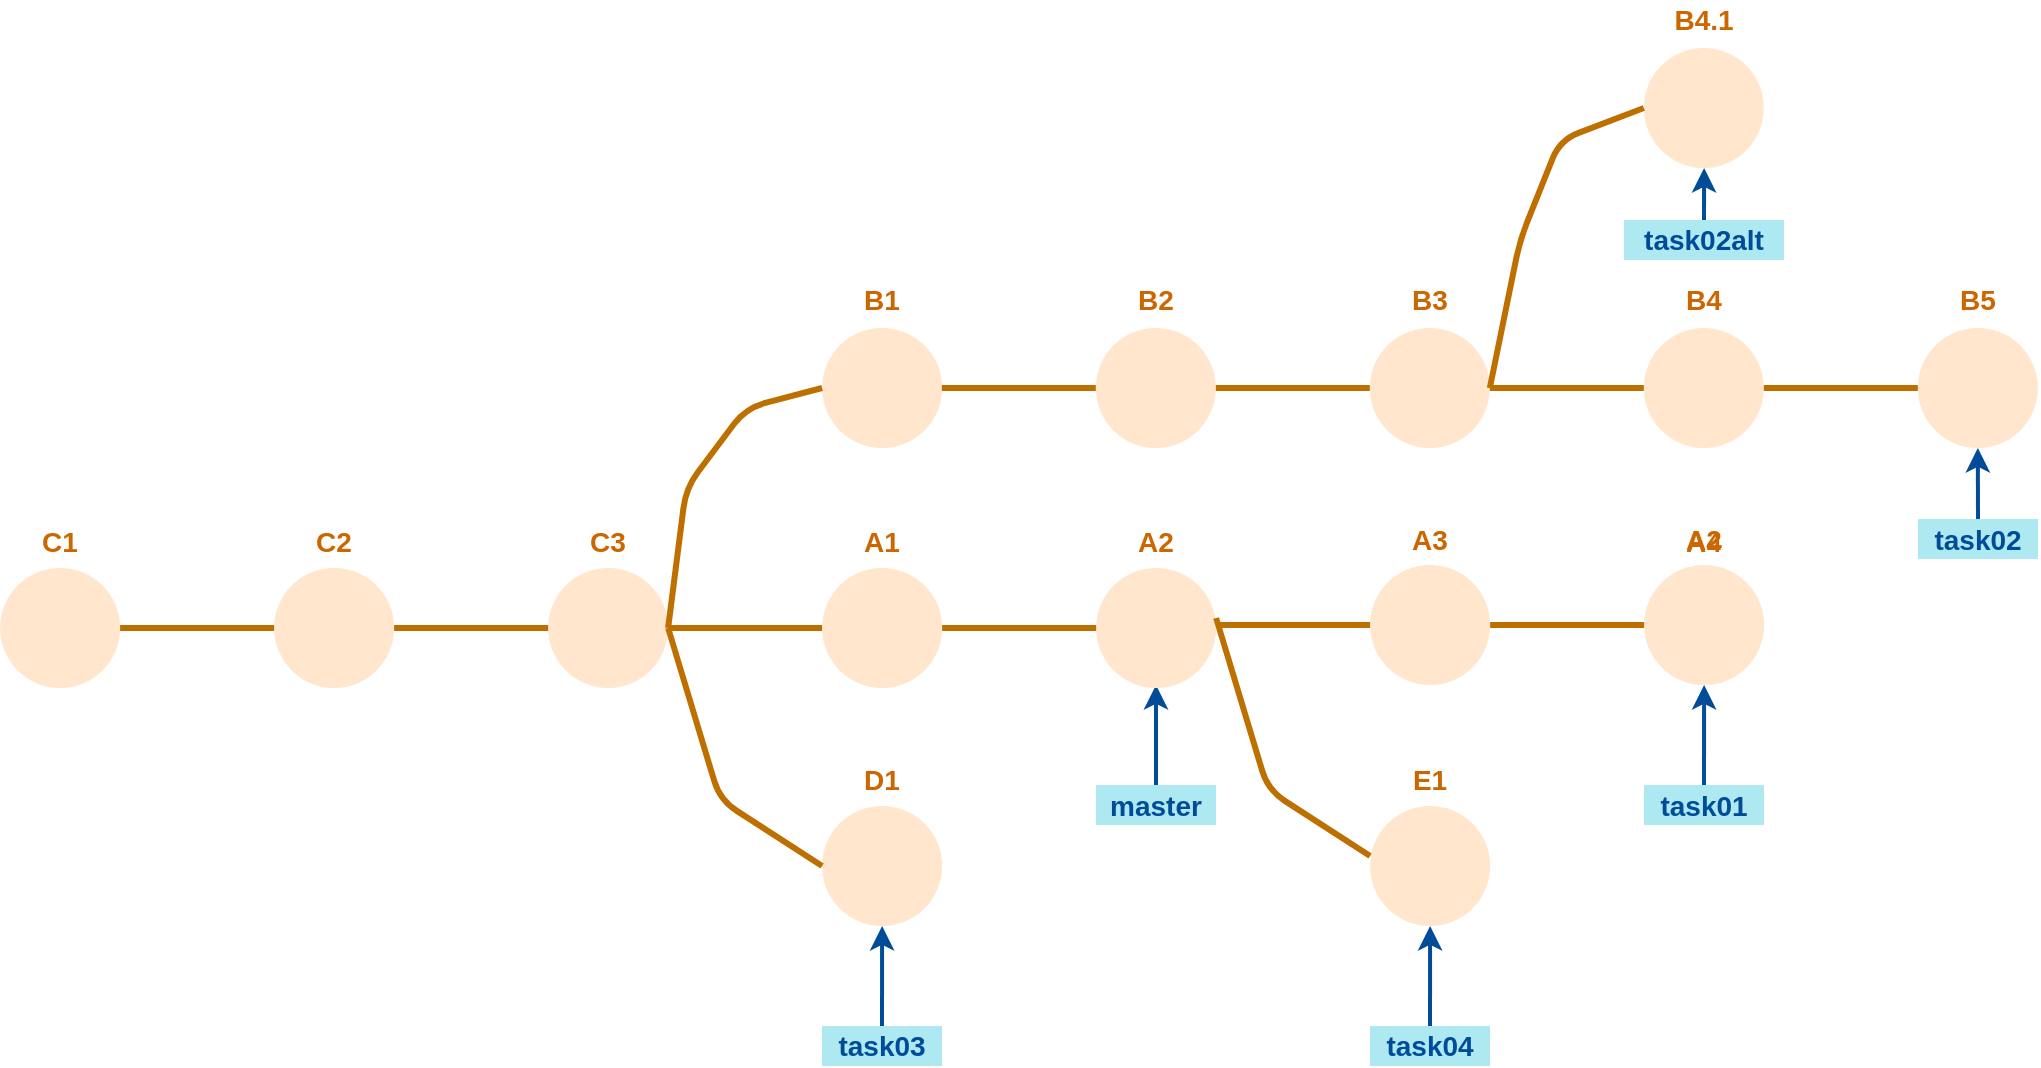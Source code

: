 <mxfile version="12.1.3" type="device" pages="1"><diagram id="HAET5fpl5bqPvAFkC88v" name="Page-1"><mxGraphModel dx="1793" dy="953" grid="1" gridSize="10" guides="1" tooltips="1" connect="1" arrows="1" fold="1" page="1" pageScale="1" pageWidth="1100" pageHeight="1169" math="0" shadow="0"><root><mxCell id="0"/><mxCell id="1" parent="0"/><mxCell id="RzXMd3EYwnXnFl7FY2C6-52" value="task02" style="text;html=1;strokeColor=none;fillColor=#AEE9F2;align=center;verticalAlign=middle;whiteSpace=wrap;rounded=0;fontStyle=1;fontSize=14;fontColor=#004C99;labelBorderColor=none;" vertex="1" parent="1"><mxGeometry x="1012" y="299.5" width="60" height="20" as="geometry"/></mxCell><mxCell id="RzXMd3EYwnXnFl7FY2C6-12" value="" style="ellipse;whiteSpace=wrap;html=1;aspect=fixed;fillColor=#FFE6CC;strokeColor=none;" vertex="1" parent="1"><mxGeometry x="53.059" y="324" width="60" height="60" as="geometry"/></mxCell><mxCell id="RzXMd3EYwnXnFl7FY2C6-13" value="" style="ellipse;whiteSpace=wrap;html=1;aspect=fixed;fillColor=#FFE6CC;strokeColor=none;" vertex="1" parent="1"><mxGeometry x="190.059" y="324" width="60" height="60" as="geometry"/></mxCell><mxCell id="RzXMd3EYwnXnFl7FY2C6-14" value="" style="endArrow=none;html=1;entryX=1;entryY=0.5;entryDx=0;entryDy=0;exitX=0;exitY=0.5;exitDx=0;exitDy=0;endFill=0;fillColor=#f0a30a;strokeColor=#BD7000;strokeWidth=3;" edge="1" parent="1" source="RzXMd3EYwnXnFl7FY2C6-13" target="RzXMd3EYwnXnFl7FY2C6-12"><mxGeometry width="50" height="50" relative="1" as="geometry"><mxPoint x="53.059" y="474" as="sourcePoint"/><mxPoint x="103.059" y="424" as="targetPoint"/></mxGeometry></mxCell><mxCell id="RzXMd3EYwnXnFl7FY2C6-15" value="C1" style="text;html=1;strokeColor=none;fillColor=none;align=center;verticalAlign=middle;whiteSpace=wrap;rounded=0;fontStyle=1;fontSize=14;fontColor=#CC6600;" vertex="1" parent="1"><mxGeometry x="63.059" y="301" width="40" height="20" as="geometry"/></mxCell><mxCell id="RzXMd3EYwnXnFl7FY2C6-16" value="C2" style="text;html=1;strokeColor=none;fillColor=none;align=center;verticalAlign=middle;whiteSpace=wrap;rounded=0;fontStyle=1;fontSize=14;fontColor=#CC6600;" vertex="1" parent="1"><mxGeometry x="200.059" y="301" width="40" height="20" as="geometry"/></mxCell><mxCell id="RzXMd3EYwnXnFl7FY2C6-17" value="" style="ellipse;whiteSpace=wrap;html=1;aspect=fixed;fillColor=#FFE6CC;strokeColor=none;" vertex="1" parent="1"><mxGeometry x="327.059" y="324" width="60" height="60" as="geometry"/></mxCell><mxCell id="RzXMd3EYwnXnFl7FY2C6-18" value="" style="endArrow=none;html=1;entryX=1;entryY=0.5;entryDx=0;entryDy=0;exitX=0;exitY=0.5;exitDx=0;exitDy=0;endFill=0;fillColor=#f0a30a;strokeColor=#BD7000;strokeWidth=3;" edge="1" parent="1" source="RzXMd3EYwnXnFl7FY2C6-17"><mxGeometry width="50" height="50" relative="1" as="geometry"><mxPoint x="190.059" y="474" as="sourcePoint"/><mxPoint x="250.059" y="354" as="targetPoint"/></mxGeometry></mxCell><mxCell id="RzXMd3EYwnXnFl7FY2C6-19" value="C3" style="text;html=1;strokeColor=none;fillColor=none;align=center;verticalAlign=middle;whiteSpace=wrap;rounded=0;fontStyle=1;fontSize=14;fontColor=#CC6600;" vertex="1" parent="1"><mxGeometry x="337.059" y="301" width="40" height="20" as="geometry"/></mxCell><mxCell id="RzXMd3EYwnXnFl7FY2C6-20" value="master" style="text;html=1;strokeColor=none;fillColor=#AEE9F2;align=center;verticalAlign=middle;whiteSpace=wrap;rounded=0;fontStyle=1;fontSize=14;fontColor=#004C99;" vertex="1" parent="1"><mxGeometry x="601" y="432.5" width="60" height="20" as="geometry"/></mxCell><mxCell id="RzXMd3EYwnXnFl7FY2C6-21" value="" style="endArrow=classic;html=1;strokeColor=#004C99;fillColor=#FFB366;fontColor=#07733D;exitX=0.5;exitY=0;exitDx=0;exitDy=0;entryX=0.5;entryY=1;entryDx=0;entryDy=0;strokeWidth=2;" edge="1" parent="1" source="RzXMd3EYwnXnFl7FY2C6-20"><mxGeometry width="50" height="50" relative="1" as="geometry"><mxPoint x="641" y="272.5" as="sourcePoint"/><mxPoint x="631" y="382.5" as="targetPoint"/></mxGeometry></mxCell><mxCell id="RzXMd3EYwnXnFl7FY2C6-22" value="" style="ellipse;whiteSpace=wrap;html=1;aspect=fixed;fillColor=#FFE6CC;strokeColor=none;" vertex="1" parent="1"><mxGeometry x="464.059" y="324" width="60" height="60" as="geometry"/></mxCell><mxCell id="RzXMd3EYwnXnFl7FY2C6-23" value="" style="endArrow=none;html=1;entryX=1;entryY=0.5;entryDx=0;entryDy=0;exitX=0;exitY=0.5;exitDx=0;exitDy=0;endFill=0;fillColor=#f0a30a;strokeColor=#BD7000;strokeWidth=3;" edge="1" parent="1" source="RzXMd3EYwnXnFl7FY2C6-22"><mxGeometry width="50" height="50" relative="1" as="geometry"><mxPoint x="327.059" y="474" as="sourcePoint"/><mxPoint x="387.059" y="354" as="targetPoint"/></mxGeometry></mxCell><mxCell id="RzXMd3EYwnXnFl7FY2C6-24" value="A1" style="text;html=1;strokeColor=none;fillColor=none;align=center;verticalAlign=middle;whiteSpace=wrap;rounded=0;fontStyle=1;fontSize=14;fontColor=#CC6600;" vertex="1" parent="1"><mxGeometry x="474.059" y="301" width="40" height="20" as="geometry"/></mxCell><mxCell id="RzXMd3EYwnXnFl7FY2C6-25" value="" style="ellipse;whiteSpace=wrap;html=1;aspect=fixed;fillColor=#FFE6CC;strokeColor=none;" vertex="1" parent="1"><mxGeometry x="464.059" y="204" width="60" height="60" as="geometry"/></mxCell><mxCell id="RzXMd3EYwnXnFl7FY2C6-26" value="B2" style="text;html=1;strokeColor=none;fillColor=none;align=center;verticalAlign=middle;whiteSpace=wrap;rounded=0;fontStyle=1;fontSize=14;fontColor=#CC6600;" vertex="1" parent="1"><mxGeometry x="611.059" y="180" width="40" height="20" as="geometry"/></mxCell><mxCell id="RzXMd3EYwnXnFl7FY2C6-27" value="" style="endArrow=none;html=1;entryX=1;entryY=0.5;entryDx=0;entryDy=0;exitX=0;exitY=0.5;exitDx=0;exitDy=0;endFill=0;fillColor=#f0a30a;strokeColor=#BD7000;strokeWidth=3;" edge="1" parent="1" source="RzXMd3EYwnXnFl7FY2C6-25"><mxGeometry width="50" height="50" relative="1" as="geometry"><mxPoint x="474.059" y="364" as="sourcePoint"/><mxPoint x="387.059" y="354" as="targetPoint"/><Array as="points"><mxPoint x="426" y="244"/><mxPoint x="396" y="284"/></Array></mxGeometry></mxCell><mxCell id="RzXMd3EYwnXnFl7FY2C6-28" value="" style="ellipse;whiteSpace=wrap;html=1;aspect=fixed;fillColor=#FFE6CC;strokeColor=none;" vertex="1" parent="1"><mxGeometry x="600.912" y="204" width="60" height="60" as="geometry"/></mxCell><mxCell id="RzXMd3EYwnXnFl7FY2C6-29" value="" style="endArrow=none;html=1;entryX=1;entryY=0.5;entryDx=0;entryDy=0;exitX=0;exitY=0.5;exitDx=0;exitDy=0;endFill=0;fillColor=#f0a30a;strokeColor=#BD7000;strokeWidth=3;" edge="1" parent="1" source="RzXMd3EYwnXnFl7FY2C6-28"><mxGeometry width="50" height="50" relative="1" as="geometry"><mxPoint x="463.912" y="354" as="sourcePoint"/><mxPoint x="523.912" y="234" as="targetPoint"/></mxGeometry></mxCell><mxCell id="RzXMd3EYwnXnFl7FY2C6-30" value="B1" style="text;html=1;strokeColor=none;fillColor=none;align=center;verticalAlign=middle;whiteSpace=wrap;rounded=0;fontStyle=1;fontSize=14;fontColor=#CC6600;" vertex="1" parent="1"><mxGeometry x="473.912" y="180" width="40" height="20" as="geometry"/></mxCell><mxCell id="RzXMd3EYwnXnFl7FY2C6-32" value="B3" style="text;html=1;strokeColor=none;fillColor=none;align=center;verticalAlign=middle;whiteSpace=wrap;rounded=0;fontStyle=1;fontSize=14;fontColor=#CC6600;" vertex="1" parent="1"><mxGeometry x="748.059" y="180" width="40" height="20" as="geometry"/></mxCell><mxCell id="RzXMd3EYwnXnFl7FY2C6-34" value="" style="ellipse;whiteSpace=wrap;html=1;aspect=fixed;fillColor=#FFE6CC;strokeColor=none;" vertex="1" parent="1"><mxGeometry x="737.912" y="204" width="60" height="60" as="geometry"/></mxCell><mxCell id="RzXMd3EYwnXnFl7FY2C6-35" value="" style="endArrow=none;html=1;entryX=1;entryY=0.5;entryDx=0;entryDy=0;exitX=0;exitY=0.5;exitDx=0;exitDy=0;endFill=0;fillColor=#f0a30a;strokeColor=#BD7000;strokeWidth=3;" edge="1" parent="1" source="RzXMd3EYwnXnFl7FY2C6-34"><mxGeometry width="50" height="50" relative="1" as="geometry"><mxPoint x="600.912" y="354" as="sourcePoint"/><mxPoint x="660.912" y="234" as="targetPoint"/></mxGeometry></mxCell><mxCell id="RzXMd3EYwnXnFl7FY2C6-37" value="" style="ellipse;whiteSpace=wrap;html=1;aspect=fixed;fillColor=#FFE6CC;strokeColor=none;" vertex="1" parent="1"><mxGeometry x="601.059" y="324" width="60" height="60" as="geometry"/></mxCell><mxCell id="RzXMd3EYwnXnFl7FY2C6-38" value="" style="endArrow=none;html=1;entryX=1;entryY=0.5;entryDx=0;entryDy=0;exitX=0;exitY=0.5;exitDx=0;exitDy=0;endFill=0;fillColor=#f0a30a;strokeColor=#BD7000;strokeWidth=3;" edge="1" parent="1" source="RzXMd3EYwnXnFl7FY2C6-37"><mxGeometry width="50" height="50" relative="1" as="geometry"><mxPoint x="464.059" y="474" as="sourcePoint"/><mxPoint x="524.059" y="354" as="targetPoint"/></mxGeometry></mxCell><mxCell id="RzXMd3EYwnXnFl7FY2C6-39" value="A2" style="text;html=1;strokeColor=none;fillColor=none;align=center;verticalAlign=middle;whiteSpace=wrap;rounded=0;fontStyle=1;fontSize=14;fontColor=#CC6600;" vertex="1" parent="1"><mxGeometry x="611.059" y="301" width="40" height="20" as="geometry"/></mxCell><mxCell id="RzXMd3EYwnXnFl7FY2C6-41" value="" style="ellipse;whiteSpace=wrap;html=1;aspect=fixed;fillColor=#FFE6CC;strokeColor=none;" vertex="1" parent="1"><mxGeometry x="738.059" y="322.5" width="60" height="60" as="geometry"/></mxCell><mxCell id="RzXMd3EYwnXnFl7FY2C6-42" value="" style="endArrow=none;html=1;entryX=1;entryY=0.5;entryDx=0;entryDy=0;exitX=0;exitY=0.5;exitDx=0;exitDy=0;endFill=0;fillColor=#f0a30a;strokeColor=#BD7000;strokeWidth=3;" edge="1" parent="1" source="RzXMd3EYwnXnFl7FY2C6-41"><mxGeometry width="50" height="50" relative="1" as="geometry"><mxPoint x="601.059" y="472.5" as="sourcePoint"/><mxPoint x="661.059" y="352.5" as="targetPoint"/></mxGeometry></mxCell><mxCell id="RzXMd3EYwnXnFl7FY2C6-43" value="A3" style="text;html=1;strokeColor=none;fillColor=none;align=center;verticalAlign=middle;whiteSpace=wrap;rounded=0;fontStyle=1;fontSize=14;fontColor=#CC6600;" vertex="1" parent="1"><mxGeometry x="748.059" y="299.5" width="40" height="20" as="geometry"/></mxCell><mxCell id="RzXMd3EYwnXnFl7FY2C6-44" value="task01" style="text;html=1;strokeColor=none;fillColor=#AEE9F2;align=center;verticalAlign=middle;whiteSpace=wrap;rounded=0;fontStyle=1;fontSize=14;fontColor=#004C99;labelBorderColor=none;" vertex="1" parent="1"><mxGeometry x="875" y="432.5" width="60" height="20" as="geometry"/></mxCell><mxCell id="RzXMd3EYwnXnFl7FY2C6-45" value="" style="ellipse;whiteSpace=wrap;html=1;aspect=fixed;fillColor=#FFE6CC;strokeColor=none;" vertex="1" parent="1"><mxGeometry x="875.059" y="322.5" width="60" height="60" as="geometry"/></mxCell><mxCell id="RzXMd3EYwnXnFl7FY2C6-46" value="" style="endArrow=none;html=1;entryX=1;entryY=0.5;entryDx=0;entryDy=0;exitX=0;exitY=0.5;exitDx=0;exitDy=0;endFill=0;fillColor=#f0a30a;strokeColor=#BD7000;strokeWidth=3;" edge="1" parent="1" source="RzXMd3EYwnXnFl7FY2C6-45"><mxGeometry width="50" height="50" relative="1" as="geometry"><mxPoint x="738.059" y="472.5" as="sourcePoint"/><mxPoint x="798.059" y="352.5" as="targetPoint"/></mxGeometry></mxCell><mxCell id="RzXMd3EYwnXnFl7FY2C6-47" value="A2" style="text;html=1;strokeColor=none;fillColor=none;align=center;verticalAlign=middle;whiteSpace=wrap;rounded=0;fontStyle=1;fontSize=14;fontColor=#CC6600;" vertex="1" parent="1"><mxGeometry x="885.059" y="299.5" width="40" height="20" as="geometry"/></mxCell><mxCell id="RzXMd3EYwnXnFl7FY2C6-48" value="" style="endArrow=classic;html=1;strokeColor=#004C99;fillColor=#FFB366;fontColor=#07733D;exitX=0.5;exitY=0;exitDx=0;exitDy=0;entryX=0.5;entryY=1;entryDx=0;entryDy=0;strokeWidth=2;" edge="1" parent="1" source="RzXMd3EYwnXnFl7FY2C6-44" target="RzXMd3EYwnXnFl7FY2C6-45"><mxGeometry width="50" height="50" relative="1" as="geometry"><mxPoint x="778" y="442.5" as="sourcePoint"/><mxPoint x="778" y="392.5" as="targetPoint"/></mxGeometry></mxCell><mxCell id="RzXMd3EYwnXnFl7FY2C6-49" value="B4" style="text;html=1;strokeColor=none;fillColor=none;align=center;verticalAlign=middle;whiteSpace=wrap;rounded=0;fontStyle=1;fontSize=14;fontColor=#CC6600;" vertex="1" parent="1"><mxGeometry x="885.059" y="180" width="40" height="20" as="geometry"/></mxCell><mxCell id="RzXMd3EYwnXnFl7FY2C6-50" value="" style="ellipse;whiteSpace=wrap;html=1;aspect=fixed;fillColor=#FFE6CC;strokeColor=none;" vertex="1" parent="1"><mxGeometry x="874.912" y="204" width="60" height="60" as="geometry"/></mxCell><mxCell id="RzXMd3EYwnXnFl7FY2C6-51" value="" style="endArrow=none;html=1;entryX=1;entryY=0.5;entryDx=0;entryDy=0;exitX=0;exitY=0.5;exitDx=0;exitDy=0;endFill=0;fillColor=#f0a30a;strokeColor=#BD7000;strokeWidth=3;" edge="1" parent="1" source="RzXMd3EYwnXnFl7FY2C6-50"><mxGeometry width="50" height="50" relative="1" as="geometry"><mxPoint x="737.912" y="354" as="sourcePoint"/><mxPoint x="797.912" y="234" as="targetPoint"/></mxGeometry></mxCell><mxCell id="RzXMd3EYwnXnFl7FY2C6-53" value="B5" style="text;html=1;strokeColor=none;fillColor=none;align=center;verticalAlign=middle;whiteSpace=wrap;rounded=0;fontStyle=1;fontSize=14;fontColor=#CC6600;" vertex="1" parent="1"><mxGeometry x="1022.059" y="180" width="40" height="20" as="geometry"/></mxCell><mxCell id="RzXMd3EYwnXnFl7FY2C6-54" value="" style="endArrow=classic;html=1;strokeColor=#004C99;fillColor=#FFB366;fontColor=#07733D;exitX=0.5;exitY=0;exitDx=0;exitDy=0;strokeWidth=2;entryX=0.5;entryY=1;entryDx=0;entryDy=0;" edge="1" parent="1" source="RzXMd3EYwnXnFl7FY2C6-52" target="RzXMd3EYwnXnFl7FY2C6-55"><mxGeometry width="50" height="50" relative="1" as="geometry"><mxPoint x="915" y="444" as="sourcePoint"/><mxPoint x="1042.059" y="244" as="targetPoint"/></mxGeometry></mxCell><mxCell id="RzXMd3EYwnXnFl7FY2C6-55" value="" style="ellipse;whiteSpace=wrap;html=1;aspect=fixed;fillColor=#FFE6CC;strokeColor=none;" vertex="1" parent="1"><mxGeometry x="1011.912" y="204" width="60" height="60" as="geometry"/></mxCell><mxCell id="RzXMd3EYwnXnFl7FY2C6-56" value="" style="endArrow=none;html=1;entryX=1;entryY=0.5;entryDx=0;entryDy=0;exitX=0;exitY=0.5;exitDx=0;exitDy=0;endFill=0;fillColor=#f0a30a;strokeColor=#BD7000;strokeWidth=3;" edge="1" parent="1" source="RzXMd3EYwnXnFl7FY2C6-55"><mxGeometry width="50" height="50" relative="1" as="geometry"><mxPoint x="874.912" y="354" as="sourcePoint"/><mxPoint x="934.912" y="234" as="targetPoint"/></mxGeometry></mxCell><mxCell id="RzXMd3EYwnXnFl7FY2C6-57" value="A4" style="text;html=1;strokeColor=none;fillColor=none;align=center;verticalAlign=middle;whiteSpace=wrap;rounded=0;fontStyle=1;fontSize=14;fontColor=#CC6600;" vertex="1" parent="1"><mxGeometry x="885.059" y="301" width="40" height="20" as="geometry"/></mxCell><mxCell id="RzXMd3EYwnXnFl7FY2C6-59" value="B4.1" style="text;html=1;strokeColor=none;fillColor=none;align=center;verticalAlign=middle;whiteSpace=wrap;rounded=0;fontStyle=1;fontSize=14;fontColor=#CC6600;" vertex="1" parent="1"><mxGeometry x="885.059" y="40" width="40" height="20" as="geometry"/></mxCell><mxCell id="RzXMd3EYwnXnFl7FY2C6-60" value="" style="ellipse;whiteSpace=wrap;html=1;aspect=fixed;fillColor=#FFE6CC;strokeColor=none;" vertex="1" parent="1"><mxGeometry x="874.912" y="64" width="60" height="60" as="geometry"/></mxCell><mxCell id="RzXMd3EYwnXnFl7FY2C6-61" value="task02alt" style="text;html=1;strokeColor=none;fillColor=#AEE9F2;align=center;verticalAlign=middle;whiteSpace=wrap;rounded=0;fontStyle=1;fontSize=14;fontColor=#004C99;labelBorderColor=none;" vertex="1" parent="1"><mxGeometry x="865" y="150" width="80" height="20" as="geometry"/></mxCell><mxCell id="RzXMd3EYwnXnFl7FY2C6-62" value="" style="endArrow=classic;html=1;strokeColor=#004C99;fillColor=#FFB366;fontColor=#07733D;exitX=0.5;exitY=0;exitDx=0;exitDy=0;strokeWidth=2;" edge="1" parent="1" source="RzXMd3EYwnXnFl7FY2C6-61"><mxGeometry width="50" height="50" relative="1" as="geometry"><mxPoint x="778" y="324" as="sourcePoint"/><mxPoint x="905.059" y="124" as="targetPoint"/></mxGeometry></mxCell><mxCell id="RzXMd3EYwnXnFl7FY2C6-63" value="" style="endArrow=none;html=1;entryX=1;entryY=0.5;entryDx=0;entryDy=0;exitX=0;exitY=0.5;exitDx=0;exitDy=0;endFill=0;fillColor=#f0a30a;strokeColor=#BD7000;strokeWidth=3;" edge="1" parent="1" source="RzXMd3EYwnXnFl7FY2C6-60" target="RzXMd3EYwnXnFl7FY2C6-34"><mxGeometry width="50" height="50" relative="1" as="geometry"><mxPoint x="474.059" y="244" as="sourcePoint"/><mxPoint x="397.059" y="384" as="targetPoint"/><Array as="points"><mxPoint x="833" y="110"/><mxPoint x="813" y="160"/></Array></mxGeometry></mxCell><mxCell id="RzXMd3EYwnXnFl7FY2C6-64" value="" style="ellipse;whiteSpace=wrap;html=1;aspect=fixed;fillColor=#FFE6CC;strokeColor=none;" vertex="1" parent="1"><mxGeometry x="464.059" y="443" width="60" height="60" as="geometry"/></mxCell><mxCell id="RzXMd3EYwnXnFl7FY2C6-65" value="" style="endArrow=none;html=1;entryX=1;entryY=0.5;entryDx=0;entryDy=0;exitX=0;exitY=0.5;exitDx=0;exitDy=0;endFill=0;fillColor=#f0a30a;strokeColor=#BD7000;strokeWidth=3;" edge="1" parent="1" source="RzXMd3EYwnXnFl7FY2C6-64" target="RzXMd3EYwnXnFl7FY2C6-17"><mxGeometry width="50" height="50" relative="1" as="geometry"><mxPoint x="327.059" y="607" as="sourcePoint"/><mxPoint x="387.059" y="487" as="targetPoint"/><Array as="points"><mxPoint x="413" y="440"/></Array></mxGeometry></mxCell><mxCell id="RzXMd3EYwnXnFl7FY2C6-66" value="D1" style="text;html=1;strokeColor=none;fillColor=none;align=center;verticalAlign=middle;whiteSpace=wrap;rounded=0;fontStyle=1;fontSize=14;fontColor=#CC6600;" vertex="1" parent="1"><mxGeometry x="474.059" y="420" width="40" height="20" as="geometry"/></mxCell><mxCell id="RzXMd3EYwnXnFl7FY2C6-67" value="task03" style="text;html=1;strokeColor=none;fillColor=#AEE9F2;align=center;verticalAlign=middle;whiteSpace=wrap;rounded=0;fontStyle=1;fontSize=14;fontColor=#004C99;labelBorderColor=none;" vertex="1" parent="1"><mxGeometry x="464" y="553" width="60" height="20" as="geometry"/></mxCell><mxCell id="RzXMd3EYwnXnFl7FY2C6-68" value="" style="endArrow=classic;html=1;strokeColor=#004C99;fillColor=#FFB366;fontColor=#07733D;exitX=0.5;exitY=0;exitDx=0;exitDy=0;entryX=0.5;entryY=1;entryDx=0;entryDy=0;strokeWidth=2;" edge="1" parent="1" source="RzXMd3EYwnXnFl7FY2C6-67"><mxGeometry width="50" height="50" relative="1" as="geometry"><mxPoint x="367" y="563" as="sourcePoint"/><mxPoint x="494.059" y="503" as="targetPoint"/></mxGeometry></mxCell><mxCell id="RzXMd3EYwnXnFl7FY2C6-75" value="" style="ellipse;whiteSpace=wrap;html=1;aspect=fixed;fillColor=#FFE6CC;strokeColor=none;" vertex="1" parent="1"><mxGeometry x="738.059" y="443" width="60" height="60" as="geometry"/></mxCell><mxCell id="RzXMd3EYwnXnFl7FY2C6-76" value="E1" style="text;html=1;strokeColor=none;fillColor=none;align=center;verticalAlign=middle;whiteSpace=wrap;rounded=0;fontStyle=1;fontSize=14;fontColor=#CC6600;" vertex="1" parent="1"><mxGeometry x="748.059" y="420" width="40" height="20" as="geometry"/></mxCell><mxCell id="RzXMd3EYwnXnFl7FY2C6-77" value="task04" style="text;html=1;strokeColor=none;fillColor=#AEE9F2;align=center;verticalAlign=middle;whiteSpace=wrap;rounded=0;fontStyle=1;fontSize=14;fontColor=#004C99;labelBorderColor=none;" vertex="1" parent="1"><mxGeometry x="738" y="553" width="60" height="20" as="geometry"/></mxCell><mxCell id="RzXMd3EYwnXnFl7FY2C6-78" value="" style="endArrow=classic;html=1;strokeColor=#004C99;fillColor=#FFB366;fontColor=#07733D;exitX=0.5;exitY=0;exitDx=0;exitDy=0;entryX=0.5;entryY=1;entryDx=0;entryDy=0;strokeWidth=2;" edge="1" parent="1" source="RzXMd3EYwnXnFl7FY2C6-77"><mxGeometry width="50" height="50" relative="1" as="geometry"><mxPoint x="641" y="563" as="sourcePoint"/><mxPoint x="768.059" y="503" as="targetPoint"/></mxGeometry></mxCell><mxCell id="RzXMd3EYwnXnFl7FY2C6-79" value="" style="endArrow=none;html=1;entryX=1;entryY=0.5;entryDx=0;entryDy=0;exitX=0;exitY=0.5;exitDx=0;exitDy=0;endFill=0;fillColor=#f0a30a;strokeColor=#BD7000;strokeWidth=3;" edge="1" parent="1"><mxGeometry width="50" height="50" relative="1" as="geometry"><mxPoint x="738.059" y="468" as="sourcePoint"/><mxPoint x="661.059" y="349" as="targetPoint"/><Array as="points"><mxPoint x="687" y="435"/></Array></mxGeometry></mxCell></root></mxGraphModel></diagram></mxfile>